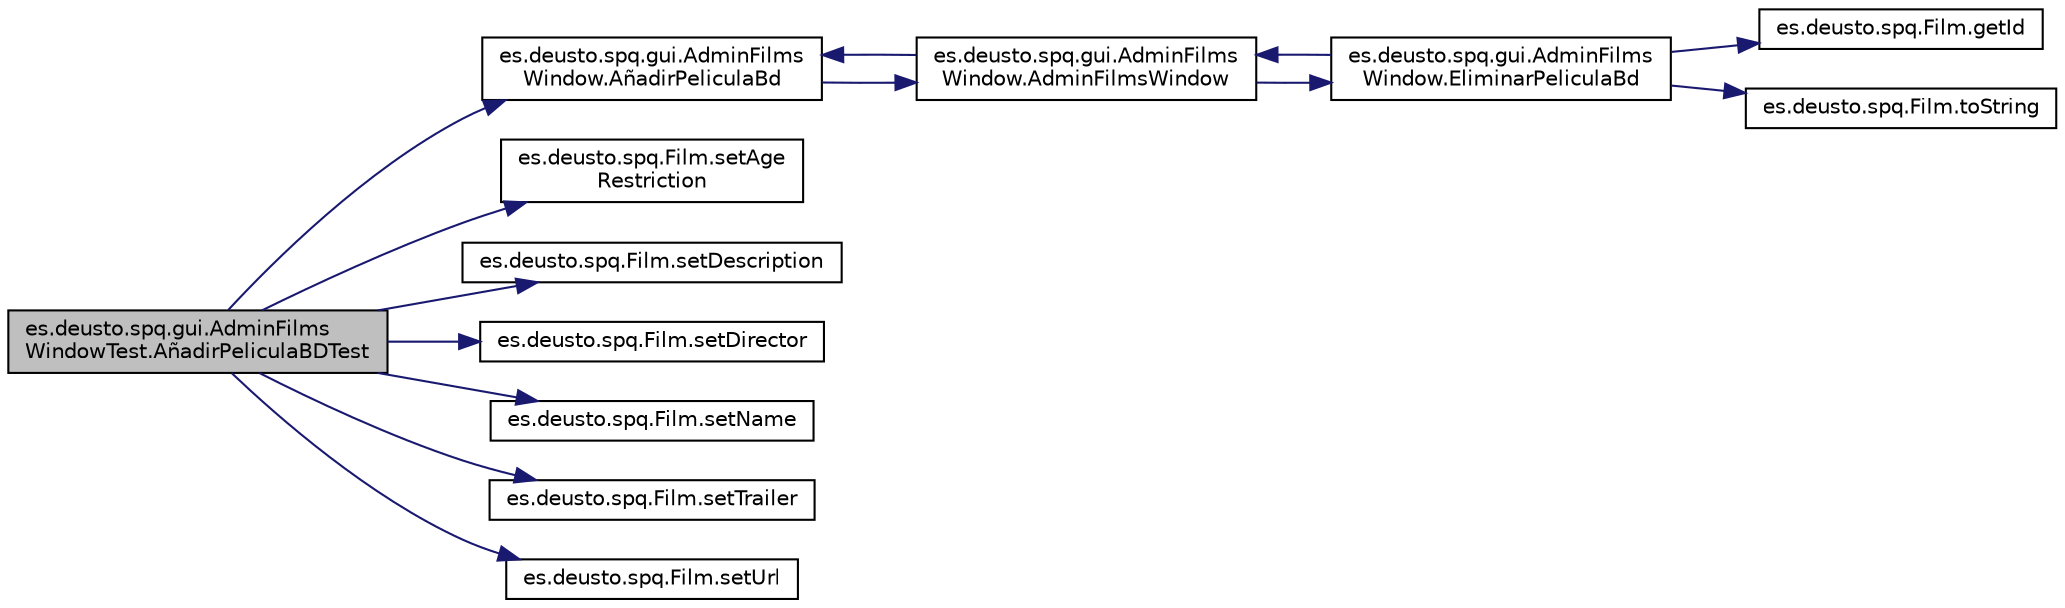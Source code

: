 digraph "es.deusto.spq.gui.AdminFilmsWindowTest.AñadirPeliculaBDTest"
{
 // LATEX_PDF_SIZE
  edge [fontname="Helvetica",fontsize="10",labelfontname="Helvetica",labelfontsize="10"];
  node [fontname="Helvetica",fontsize="10",shape=record];
  rankdir="LR";
  Node1 [label="es.deusto.spq.gui.AdminFilms\lWindowTest.AñadirPeliculaBDTest",height=0.2,width=0.4,color="black", fillcolor="grey75", style="filled", fontcolor="black",tooltip=" "];
  Node1 -> Node2 [color="midnightblue",fontsize="10",style="solid",fontname="Helvetica"];
  Node2 [label="es.deusto.spq.gui.AdminFilms\lWindow.AñadirPeliculaBd",height=0.2,width=0.4,color="black", fillcolor="white", style="filled",URL="$classes_1_1deusto_1_1spq_1_1gui_1_1_admin_films_window.html#a6ada5b157bd55054be34aa51fbd20af9",tooltip=" "];
  Node2 -> Node3 [color="midnightblue",fontsize="10",style="solid",fontname="Helvetica"];
  Node3 [label="es.deusto.spq.gui.AdminFilms\lWindow.AdminFilmsWindow",height=0.2,width=0.4,color="black", fillcolor="white", style="filled",URL="$classes_1_1deusto_1_1spq_1_1gui_1_1_admin_films_window.html#af97f69f822e297413f84b41cd256deb1",tooltip=" "];
  Node3 -> Node2 [color="midnightblue",fontsize="10",style="solid",fontname="Helvetica"];
  Node3 -> Node4 [color="midnightblue",fontsize="10",style="solid",fontname="Helvetica"];
  Node4 [label="es.deusto.spq.gui.AdminFilms\lWindow.EliminarPeliculaBd",height=0.2,width=0.4,color="black", fillcolor="white", style="filled",URL="$classes_1_1deusto_1_1spq_1_1gui_1_1_admin_films_window.html#ac001073c773cccd6ad96676bdb1d4e80",tooltip=" "];
  Node4 -> Node3 [color="midnightblue",fontsize="10",style="solid",fontname="Helvetica"];
  Node4 -> Node5 [color="midnightblue",fontsize="10",style="solid",fontname="Helvetica"];
  Node5 [label="es.deusto.spq.Film.getId",height=0.2,width=0.4,color="black", fillcolor="white", style="filled",URL="$classes_1_1deusto_1_1spq_1_1_film.html#a08859f9d8a16825692a6cdbdc95c43d0",tooltip=" "];
  Node4 -> Node6 [color="midnightblue",fontsize="10",style="solid",fontname="Helvetica"];
  Node6 [label="es.deusto.spq.Film.toString",height=0.2,width=0.4,color="black", fillcolor="white", style="filled",URL="$classes_1_1deusto_1_1spq_1_1_film.html#aaebc9ca1f64e372d99025fb9dd019f0d",tooltip=" "];
  Node1 -> Node7 [color="midnightblue",fontsize="10",style="solid",fontname="Helvetica"];
  Node7 [label="es.deusto.spq.Film.setAge\lRestriction",height=0.2,width=0.4,color="black", fillcolor="white", style="filled",URL="$classes_1_1deusto_1_1spq_1_1_film.html#a736b00cca3e323a5230cf6c98cc045a2",tooltip=" "];
  Node1 -> Node8 [color="midnightblue",fontsize="10",style="solid",fontname="Helvetica"];
  Node8 [label="es.deusto.spq.Film.setDescription",height=0.2,width=0.4,color="black", fillcolor="white", style="filled",URL="$classes_1_1deusto_1_1spq_1_1_film.html#adabe7a83cd8ef6848f121f009eb01088",tooltip=" "];
  Node1 -> Node9 [color="midnightblue",fontsize="10",style="solid",fontname="Helvetica"];
  Node9 [label="es.deusto.spq.Film.setDirector",height=0.2,width=0.4,color="black", fillcolor="white", style="filled",URL="$classes_1_1deusto_1_1spq_1_1_film.html#ae9fb79d9830786d895b6b4ea5001f409",tooltip=" "];
  Node1 -> Node10 [color="midnightblue",fontsize="10",style="solid",fontname="Helvetica"];
  Node10 [label="es.deusto.spq.Film.setName",height=0.2,width=0.4,color="black", fillcolor="white", style="filled",URL="$classes_1_1deusto_1_1spq_1_1_film.html#a47f7e03f607499d2ae893d08f6cb7a23",tooltip=" "];
  Node1 -> Node11 [color="midnightblue",fontsize="10",style="solid",fontname="Helvetica"];
  Node11 [label="es.deusto.spq.Film.setTrailer",height=0.2,width=0.4,color="black", fillcolor="white", style="filled",URL="$classes_1_1deusto_1_1spq_1_1_film.html#a13cdb127456679cc923b296445823b9e",tooltip=" "];
  Node1 -> Node12 [color="midnightblue",fontsize="10",style="solid",fontname="Helvetica"];
  Node12 [label="es.deusto.spq.Film.setUrl",height=0.2,width=0.4,color="black", fillcolor="white", style="filled",URL="$classes_1_1deusto_1_1spq_1_1_film.html#af713c7c61e53014a39fa4ef6fbb572f0",tooltip=" "];
}

